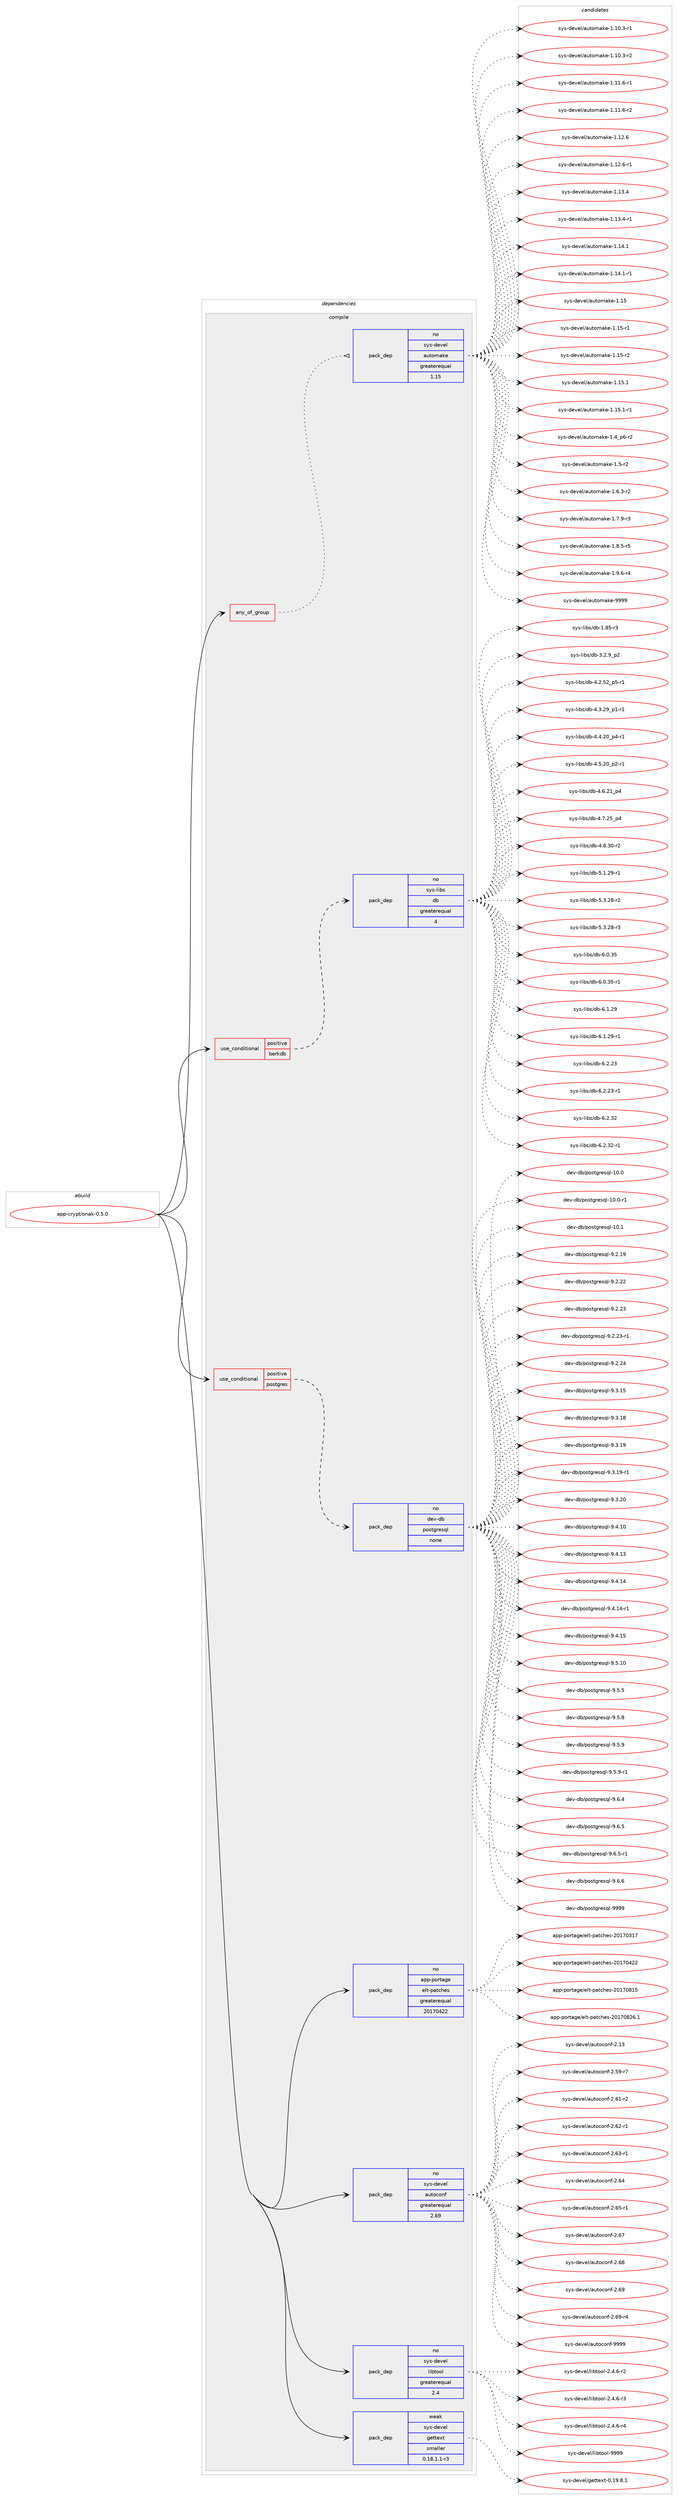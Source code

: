 digraph prolog {

# *************
# Graph options
# *************

newrank=true;
concentrate=true;
compound=true;
graph [rankdir=LR,fontname=Helvetica,fontsize=10,ranksep=1.5];#, ranksep=2.5, nodesep=0.2];
edge  [arrowhead=vee];
node  [fontname=Helvetica,fontsize=10];

# **********
# The ebuild
# **********

subgraph cluster_leftcol {
color=gray;
rank=same;
label=<<i>ebuild</i>>;
id [label="app-crypt/onak-0.5.0", color=red, width=4, href="../app-crypt/onak-0.5.0.svg"];
}

# ****************
# The dependencies
# ****************

subgraph cluster_midcol {
color=gray;
label=<<i>dependencies</i>>;
subgraph cluster_compile {
fillcolor="#eeeeee";
style=filled;
label=<<i>compile</i>>;
subgraph any275 {
dependency13557 [label=<<TABLE BORDER="0" CELLBORDER="1" CELLSPACING="0" CELLPADDING="4"><TR><TD CELLPADDING="10">any_of_group</TD></TR></TABLE>>, shape=none, color=red];subgraph pack9715 {
dependency13558 [label=<<TABLE BORDER="0" CELLBORDER="1" CELLSPACING="0" CELLPADDING="4" WIDTH="220"><TR><TD ROWSPAN="6" CELLPADDING="30">pack_dep</TD></TR><TR><TD WIDTH="110">no</TD></TR><TR><TD>sys-devel</TD></TR><TR><TD>automake</TD></TR><TR><TD>greaterequal</TD></TR><TR><TD>1.15</TD></TR></TABLE>>, shape=none, color=blue];
}
dependency13557:e -> dependency13558:w [weight=20,style="dotted",arrowhead="oinv"];
}
id:e -> dependency13557:w [weight=20,style="solid",arrowhead="vee"];
subgraph cond3563 {
dependency13559 [label=<<TABLE BORDER="0" CELLBORDER="1" CELLSPACING="0" CELLPADDING="4"><TR><TD ROWSPAN="3" CELLPADDING="10">use_conditional</TD></TR><TR><TD>positive</TD></TR><TR><TD>berkdb</TD></TR></TABLE>>, shape=none, color=red];
subgraph pack9716 {
dependency13560 [label=<<TABLE BORDER="0" CELLBORDER="1" CELLSPACING="0" CELLPADDING="4" WIDTH="220"><TR><TD ROWSPAN="6" CELLPADDING="30">pack_dep</TD></TR><TR><TD WIDTH="110">no</TD></TR><TR><TD>sys-libs</TD></TR><TR><TD>db</TD></TR><TR><TD>greaterequal</TD></TR><TR><TD>4</TD></TR></TABLE>>, shape=none, color=blue];
}
dependency13559:e -> dependency13560:w [weight=20,style="dashed",arrowhead="vee"];
}
id:e -> dependency13559:w [weight=20,style="solid",arrowhead="vee"];
subgraph cond3564 {
dependency13561 [label=<<TABLE BORDER="0" CELLBORDER="1" CELLSPACING="0" CELLPADDING="4"><TR><TD ROWSPAN="3" CELLPADDING="10">use_conditional</TD></TR><TR><TD>positive</TD></TR><TR><TD>postgres</TD></TR></TABLE>>, shape=none, color=red];
subgraph pack9717 {
dependency13562 [label=<<TABLE BORDER="0" CELLBORDER="1" CELLSPACING="0" CELLPADDING="4" WIDTH="220"><TR><TD ROWSPAN="6" CELLPADDING="30">pack_dep</TD></TR><TR><TD WIDTH="110">no</TD></TR><TR><TD>dev-db</TD></TR><TR><TD>postgresql</TD></TR><TR><TD>none</TD></TR><TR><TD></TD></TR></TABLE>>, shape=none, color=blue];
}
dependency13561:e -> dependency13562:w [weight=20,style="dashed",arrowhead="vee"];
}
id:e -> dependency13561:w [weight=20,style="solid",arrowhead="vee"];
subgraph pack9718 {
dependency13563 [label=<<TABLE BORDER="0" CELLBORDER="1" CELLSPACING="0" CELLPADDING="4" WIDTH="220"><TR><TD ROWSPAN="6" CELLPADDING="30">pack_dep</TD></TR><TR><TD WIDTH="110">no</TD></TR><TR><TD>app-portage</TD></TR><TR><TD>elt-patches</TD></TR><TR><TD>greaterequal</TD></TR><TR><TD>20170422</TD></TR></TABLE>>, shape=none, color=blue];
}
id:e -> dependency13563:w [weight=20,style="solid",arrowhead="vee"];
subgraph pack9719 {
dependency13564 [label=<<TABLE BORDER="0" CELLBORDER="1" CELLSPACING="0" CELLPADDING="4" WIDTH="220"><TR><TD ROWSPAN="6" CELLPADDING="30">pack_dep</TD></TR><TR><TD WIDTH="110">no</TD></TR><TR><TD>sys-devel</TD></TR><TR><TD>autoconf</TD></TR><TR><TD>greaterequal</TD></TR><TR><TD>2.69</TD></TR></TABLE>>, shape=none, color=blue];
}
id:e -> dependency13564:w [weight=20,style="solid",arrowhead="vee"];
subgraph pack9720 {
dependency13565 [label=<<TABLE BORDER="0" CELLBORDER="1" CELLSPACING="0" CELLPADDING="4" WIDTH="220"><TR><TD ROWSPAN="6" CELLPADDING="30">pack_dep</TD></TR><TR><TD WIDTH="110">no</TD></TR><TR><TD>sys-devel</TD></TR><TR><TD>libtool</TD></TR><TR><TD>greaterequal</TD></TR><TR><TD>2.4</TD></TR></TABLE>>, shape=none, color=blue];
}
id:e -> dependency13565:w [weight=20,style="solid",arrowhead="vee"];
subgraph pack9721 {
dependency13566 [label=<<TABLE BORDER="0" CELLBORDER="1" CELLSPACING="0" CELLPADDING="4" WIDTH="220"><TR><TD ROWSPAN="6" CELLPADDING="30">pack_dep</TD></TR><TR><TD WIDTH="110">weak</TD></TR><TR><TD>sys-devel</TD></TR><TR><TD>gettext</TD></TR><TR><TD>smaller</TD></TR><TR><TD>0.18.1.1-r3</TD></TR></TABLE>>, shape=none, color=blue];
}
id:e -> dependency13566:w [weight=20,style="solid",arrowhead="vee"];
}
subgraph cluster_compileandrun {
fillcolor="#eeeeee";
style=filled;
label=<<i>compile and run</i>>;
}
subgraph cluster_run {
fillcolor="#eeeeee";
style=filled;
label=<<i>run</i>>;
}
}

# **************
# The candidates
# **************

subgraph cluster_choices {
rank=same;
color=gray;
label=<<i>candidates</i>>;

subgraph choice9715 {
color=black;
nodesep=1;
choice11512111545100101118101108479711711611110997107101454946494846514511449 [label="sys-devel/automake-1.10.3-r1", color=red, width=4,href="../sys-devel/automake-1.10.3-r1.svg"];
choice11512111545100101118101108479711711611110997107101454946494846514511450 [label="sys-devel/automake-1.10.3-r2", color=red, width=4,href="../sys-devel/automake-1.10.3-r2.svg"];
choice11512111545100101118101108479711711611110997107101454946494946544511449 [label="sys-devel/automake-1.11.6-r1", color=red, width=4,href="../sys-devel/automake-1.11.6-r1.svg"];
choice11512111545100101118101108479711711611110997107101454946494946544511450 [label="sys-devel/automake-1.11.6-r2", color=red, width=4,href="../sys-devel/automake-1.11.6-r2.svg"];
choice1151211154510010111810110847971171161111099710710145494649504654 [label="sys-devel/automake-1.12.6", color=red, width=4,href="../sys-devel/automake-1.12.6.svg"];
choice11512111545100101118101108479711711611110997107101454946495046544511449 [label="sys-devel/automake-1.12.6-r1", color=red, width=4,href="../sys-devel/automake-1.12.6-r1.svg"];
choice1151211154510010111810110847971171161111099710710145494649514652 [label="sys-devel/automake-1.13.4", color=red, width=4,href="../sys-devel/automake-1.13.4.svg"];
choice11512111545100101118101108479711711611110997107101454946495146524511449 [label="sys-devel/automake-1.13.4-r1", color=red, width=4,href="../sys-devel/automake-1.13.4-r1.svg"];
choice1151211154510010111810110847971171161111099710710145494649524649 [label="sys-devel/automake-1.14.1", color=red, width=4,href="../sys-devel/automake-1.14.1.svg"];
choice11512111545100101118101108479711711611110997107101454946495246494511449 [label="sys-devel/automake-1.14.1-r1", color=red, width=4,href="../sys-devel/automake-1.14.1-r1.svg"];
choice115121115451001011181011084797117116111109971071014549464953 [label="sys-devel/automake-1.15", color=red, width=4,href="../sys-devel/automake-1.15.svg"];
choice1151211154510010111810110847971171161111099710710145494649534511449 [label="sys-devel/automake-1.15-r1", color=red, width=4,href="../sys-devel/automake-1.15-r1.svg"];
choice1151211154510010111810110847971171161111099710710145494649534511450 [label="sys-devel/automake-1.15-r2", color=red, width=4,href="../sys-devel/automake-1.15-r2.svg"];
choice1151211154510010111810110847971171161111099710710145494649534649 [label="sys-devel/automake-1.15.1", color=red, width=4,href="../sys-devel/automake-1.15.1.svg"];
choice11512111545100101118101108479711711611110997107101454946495346494511449 [label="sys-devel/automake-1.15.1-r1", color=red, width=4,href="../sys-devel/automake-1.15.1-r1.svg"];
choice115121115451001011181011084797117116111109971071014549465295112544511450 [label="sys-devel/automake-1.4_p6-r2", color=red, width=4,href="../sys-devel/automake-1.4_p6-r2.svg"];
choice11512111545100101118101108479711711611110997107101454946534511450 [label="sys-devel/automake-1.5-r2", color=red, width=4,href="../sys-devel/automake-1.5-r2.svg"];
choice115121115451001011181011084797117116111109971071014549465446514511450 [label="sys-devel/automake-1.6.3-r2", color=red, width=4,href="../sys-devel/automake-1.6.3-r2.svg"];
choice115121115451001011181011084797117116111109971071014549465546574511451 [label="sys-devel/automake-1.7.9-r3", color=red, width=4,href="../sys-devel/automake-1.7.9-r3.svg"];
choice115121115451001011181011084797117116111109971071014549465646534511453 [label="sys-devel/automake-1.8.5-r5", color=red, width=4,href="../sys-devel/automake-1.8.5-r5.svg"];
choice115121115451001011181011084797117116111109971071014549465746544511452 [label="sys-devel/automake-1.9.6-r4", color=red, width=4,href="../sys-devel/automake-1.9.6-r4.svg"];
choice115121115451001011181011084797117116111109971071014557575757 [label="sys-devel/automake-9999", color=red, width=4,href="../sys-devel/automake-9999.svg"];
dependency13558:e -> choice11512111545100101118101108479711711611110997107101454946494846514511449:w [style=dotted,weight="100"];
dependency13558:e -> choice11512111545100101118101108479711711611110997107101454946494846514511450:w [style=dotted,weight="100"];
dependency13558:e -> choice11512111545100101118101108479711711611110997107101454946494946544511449:w [style=dotted,weight="100"];
dependency13558:e -> choice11512111545100101118101108479711711611110997107101454946494946544511450:w [style=dotted,weight="100"];
dependency13558:e -> choice1151211154510010111810110847971171161111099710710145494649504654:w [style=dotted,weight="100"];
dependency13558:e -> choice11512111545100101118101108479711711611110997107101454946495046544511449:w [style=dotted,weight="100"];
dependency13558:e -> choice1151211154510010111810110847971171161111099710710145494649514652:w [style=dotted,weight="100"];
dependency13558:e -> choice11512111545100101118101108479711711611110997107101454946495146524511449:w [style=dotted,weight="100"];
dependency13558:e -> choice1151211154510010111810110847971171161111099710710145494649524649:w [style=dotted,weight="100"];
dependency13558:e -> choice11512111545100101118101108479711711611110997107101454946495246494511449:w [style=dotted,weight="100"];
dependency13558:e -> choice115121115451001011181011084797117116111109971071014549464953:w [style=dotted,weight="100"];
dependency13558:e -> choice1151211154510010111810110847971171161111099710710145494649534511449:w [style=dotted,weight="100"];
dependency13558:e -> choice1151211154510010111810110847971171161111099710710145494649534511450:w [style=dotted,weight="100"];
dependency13558:e -> choice1151211154510010111810110847971171161111099710710145494649534649:w [style=dotted,weight="100"];
dependency13558:e -> choice11512111545100101118101108479711711611110997107101454946495346494511449:w [style=dotted,weight="100"];
dependency13558:e -> choice115121115451001011181011084797117116111109971071014549465295112544511450:w [style=dotted,weight="100"];
dependency13558:e -> choice11512111545100101118101108479711711611110997107101454946534511450:w [style=dotted,weight="100"];
dependency13558:e -> choice115121115451001011181011084797117116111109971071014549465446514511450:w [style=dotted,weight="100"];
dependency13558:e -> choice115121115451001011181011084797117116111109971071014549465546574511451:w [style=dotted,weight="100"];
dependency13558:e -> choice115121115451001011181011084797117116111109971071014549465646534511453:w [style=dotted,weight="100"];
dependency13558:e -> choice115121115451001011181011084797117116111109971071014549465746544511452:w [style=dotted,weight="100"];
dependency13558:e -> choice115121115451001011181011084797117116111109971071014557575757:w [style=dotted,weight="100"];
}
subgraph choice9716 {
color=black;
nodesep=1;
choice1151211154510810598115471009845494656534511451 [label="sys-libs/db-1.85-r3", color=red, width=4,href="../sys-libs/db-1.85-r3.svg"];
choice115121115451081059811547100984551465046579511250 [label="sys-libs/db-3.2.9_p2", color=red, width=4,href="../sys-libs/db-3.2.9_p2.svg"];
choice115121115451081059811547100984552465046535095112534511449 [label="sys-libs/db-4.2.52_p5-r1", color=red, width=4,href="../sys-libs/db-4.2.52_p5-r1.svg"];
choice115121115451081059811547100984552465146505795112494511449 [label="sys-libs/db-4.3.29_p1-r1", color=red, width=4,href="../sys-libs/db-4.3.29_p1-r1.svg"];
choice115121115451081059811547100984552465246504895112524511449 [label="sys-libs/db-4.4.20_p4-r1", color=red, width=4,href="../sys-libs/db-4.4.20_p4-r1.svg"];
choice115121115451081059811547100984552465346504895112504511449 [label="sys-libs/db-4.5.20_p2-r1", color=red, width=4,href="../sys-libs/db-4.5.20_p2-r1.svg"];
choice11512111545108105981154710098455246544650499511252 [label="sys-libs/db-4.6.21_p4", color=red, width=4,href="../sys-libs/db-4.6.21_p4.svg"];
choice11512111545108105981154710098455246554650539511252 [label="sys-libs/db-4.7.25_p4", color=red, width=4,href="../sys-libs/db-4.7.25_p4.svg"];
choice11512111545108105981154710098455246564651484511450 [label="sys-libs/db-4.8.30-r2", color=red, width=4,href="../sys-libs/db-4.8.30-r2.svg"];
choice11512111545108105981154710098455346494650574511449 [label="sys-libs/db-5.1.29-r1", color=red, width=4,href="../sys-libs/db-5.1.29-r1.svg"];
choice11512111545108105981154710098455346514650564511450 [label="sys-libs/db-5.3.28-r2", color=red, width=4,href="../sys-libs/db-5.3.28-r2.svg"];
choice11512111545108105981154710098455346514650564511451 [label="sys-libs/db-5.3.28-r3", color=red, width=4,href="../sys-libs/db-5.3.28-r3.svg"];
choice1151211154510810598115471009845544648465153 [label="sys-libs/db-6.0.35", color=red, width=4,href="../sys-libs/db-6.0.35.svg"];
choice11512111545108105981154710098455446484651534511449 [label="sys-libs/db-6.0.35-r1", color=red, width=4,href="../sys-libs/db-6.0.35-r1.svg"];
choice1151211154510810598115471009845544649465057 [label="sys-libs/db-6.1.29", color=red, width=4,href="../sys-libs/db-6.1.29.svg"];
choice11512111545108105981154710098455446494650574511449 [label="sys-libs/db-6.1.29-r1", color=red, width=4,href="../sys-libs/db-6.1.29-r1.svg"];
choice1151211154510810598115471009845544650465051 [label="sys-libs/db-6.2.23", color=red, width=4,href="../sys-libs/db-6.2.23.svg"];
choice11512111545108105981154710098455446504650514511449 [label="sys-libs/db-6.2.23-r1", color=red, width=4,href="../sys-libs/db-6.2.23-r1.svg"];
choice1151211154510810598115471009845544650465150 [label="sys-libs/db-6.2.32", color=red, width=4,href="../sys-libs/db-6.2.32.svg"];
choice11512111545108105981154710098455446504651504511449 [label="sys-libs/db-6.2.32-r1", color=red, width=4,href="../sys-libs/db-6.2.32-r1.svg"];
dependency13560:e -> choice1151211154510810598115471009845494656534511451:w [style=dotted,weight="100"];
dependency13560:e -> choice115121115451081059811547100984551465046579511250:w [style=dotted,weight="100"];
dependency13560:e -> choice115121115451081059811547100984552465046535095112534511449:w [style=dotted,weight="100"];
dependency13560:e -> choice115121115451081059811547100984552465146505795112494511449:w [style=dotted,weight="100"];
dependency13560:e -> choice115121115451081059811547100984552465246504895112524511449:w [style=dotted,weight="100"];
dependency13560:e -> choice115121115451081059811547100984552465346504895112504511449:w [style=dotted,weight="100"];
dependency13560:e -> choice11512111545108105981154710098455246544650499511252:w [style=dotted,weight="100"];
dependency13560:e -> choice11512111545108105981154710098455246554650539511252:w [style=dotted,weight="100"];
dependency13560:e -> choice11512111545108105981154710098455246564651484511450:w [style=dotted,weight="100"];
dependency13560:e -> choice11512111545108105981154710098455346494650574511449:w [style=dotted,weight="100"];
dependency13560:e -> choice11512111545108105981154710098455346514650564511450:w [style=dotted,weight="100"];
dependency13560:e -> choice11512111545108105981154710098455346514650564511451:w [style=dotted,weight="100"];
dependency13560:e -> choice1151211154510810598115471009845544648465153:w [style=dotted,weight="100"];
dependency13560:e -> choice11512111545108105981154710098455446484651534511449:w [style=dotted,weight="100"];
dependency13560:e -> choice1151211154510810598115471009845544649465057:w [style=dotted,weight="100"];
dependency13560:e -> choice11512111545108105981154710098455446494650574511449:w [style=dotted,weight="100"];
dependency13560:e -> choice1151211154510810598115471009845544650465051:w [style=dotted,weight="100"];
dependency13560:e -> choice11512111545108105981154710098455446504650514511449:w [style=dotted,weight="100"];
dependency13560:e -> choice1151211154510810598115471009845544650465150:w [style=dotted,weight="100"];
dependency13560:e -> choice11512111545108105981154710098455446504651504511449:w [style=dotted,weight="100"];
}
subgraph choice9717 {
color=black;
nodesep=1;
choice1001011184510098471121111151161031141011151131084549484648 [label="dev-db/postgresql-10.0", color=red, width=4,href="../dev-db/postgresql-10.0.svg"];
choice10010111845100984711211111511610311410111511310845494846484511449 [label="dev-db/postgresql-10.0-r1", color=red, width=4,href="../dev-db/postgresql-10.0-r1.svg"];
choice1001011184510098471121111151161031141011151131084549484649 [label="dev-db/postgresql-10.1", color=red, width=4,href="../dev-db/postgresql-10.1.svg"];
choice10010111845100984711211111511610311410111511310845574650464957 [label="dev-db/postgresql-9.2.19", color=red, width=4,href="../dev-db/postgresql-9.2.19.svg"];
choice10010111845100984711211111511610311410111511310845574650465050 [label="dev-db/postgresql-9.2.22", color=red, width=4,href="../dev-db/postgresql-9.2.22.svg"];
choice10010111845100984711211111511610311410111511310845574650465051 [label="dev-db/postgresql-9.2.23", color=red, width=4,href="../dev-db/postgresql-9.2.23.svg"];
choice100101118451009847112111115116103114101115113108455746504650514511449 [label="dev-db/postgresql-9.2.23-r1", color=red, width=4,href="../dev-db/postgresql-9.2.23-r1.svg"];
choice10010111845100984711211111511610311410111511310845574650465052 [label="dev-db/postgresql-9.2.24", color=red, width=4,href="../dev-db/postgresql-9.2.24.svg"];
choice10010111845100984711211111511610311410111511310845574651464953 [label="dev-db/postgresql-9.3.15", color=red, width=4,href="../dev-db/postgresql-9.3.15.svg"];
choice10010111845100984711211111511610311410111511310845574651464956 [label="dev-db/postgresql-9.3.18", color=red, width=4,href="../dev-db/postgresql-9.3.18.svg"];
choice10010111845100984711211111511610311410111511310845574651464957 [label="dev-db/postgresql-9.3.19", color=red, width=4,href="../dev-db/postgresql-9.3.19.svg"];
choice100101118451009847112111115116103114101115113108455746514649574511449 [label="dev-db/postgresql-9.3.19-r1", color=red, width=4,href="../dev-db/postgresql-9.3.19-r1.svg"];
choice10010111845100984711211111511610311410111511310845574651465048 [label="dev-db/postgresql-9.3.20", color=red, width=4,href="../dev-db/postgresql-9.3.20.svg"];
choice10010111845100984711211111511610311410111511310845574652464948 [label="dev-db/postgresql-9.4.10", color=red, width=4,href="../dev-db/postgresql-9.4.10.svg"];
choice10010111845100984711211111511610311410111511310845574652464951 [label="dev-db/postgresql-9.4.13", color=red, width=4,href="../dev-db/postgresql-9.4.13.svg"];
choice10010111845100984711211111511610311410111511310845574652464952 [label="dev-db/postgresql-9.4.14", color=red, width=4,href="../dev-db/postgresql-9.4.14.svg"];
choice100101118451009847112111115116103114101115113108455746524649524511449 [label="dev-db/postgresql-9.4.14-r1", color=red, width=4,href="../dev-db/postgresql-9.4.14-r1.svg"];
choice10010111845100984711211111511610311410111511310845574652464953 [label="dev-db/postgresql-9.4.15", color=red, width=4,href="../dev-db/postgresql-9.4.15.svg"];
choice10010111845100984711211111511610311410111511310845574653464948 [label="dev-db/postgresql-9.5.10", color=red, width=4,href="../dev-db/postgresql-9.5.10.svg"];
choice100101118451009847112111115116103114101115113108455746534653 [label="dev-db/postgresql-9.5.5", color=red, width=4,href="../dev-db/postgresql-9.5.5.svg"];
choice100101118451009847112111115116103114101115113108455746534656 [label="dev-db/postgresql-9.5.8", color=red, width=4,href="../dev-db/postgresql-9.5.8.svg"];
choice100101118451009847112111115116103114101115113108455746534657 [label="dev-db/postgresql-9.5.9", color=red, width=4,href="../dev-db/postgresql-9.5.9.svg"];
choice1001011184510098471121111151161031141011151131084557465346574511449 [label="dev-db/postgresql-9.5.9-r1", color=red, width=4,href="../dev-db/postgresql-9.5.9-r1.svg"];
choice100101118451009847112111115116103114101115113108455746544652 [label="dev-db/postgresql-9.6.4", color=red, width=4,href="../dev-db/postgresql-9.6.4.svg"];
choice100101118451009847112111115116103114101115113108455746544653 [label="dev-db/postgresql-9.6.5", color=red, width=4,href="../dev-db/postgresql-9.6.5.svg"];
choice1001011184510098471121111151161031141011151131084557465446534511449 [label="dev-db/postgresql-9.6.5-r1", color=red, width=4,href="../dev-db/postgresql-9.6.5-r1.svg"];
choice100101118451009847112111115116103114101115113108455746544654 [label="dev-db/postgresql-9.6.6", color=red, width=4,href="../dev-db/postgresql-9.6.6.svg"];
choice1001011184510098471121111151161031141011151131084557575757 [label="dev-db/postgresql-9999", color=red, width=4,href="../dev-db/postgresql-9999.svg"];
dependency13562:e -> choice1001011184510098471121111151161031141011151131084549484648:w [style=dotted,weight="100"];
dependency13562:e -> choice10010111845100984711211111511610311410111511310845494846484511449:w [style=dotted,weight="100"];
dependency13562:e -> choice1001011184510098471121111151161031141011151131084549484649:w [style=dotted,weight="100"];
dependency13562:e -> choice10010111845100984711211111511610311410111511310845574650464957:w [style=dotted,weight="100"];
dependency13562:e -> choice10010111845100984711211111511610311410111511310845574650465050:w [style=dotted,weight="100"];
dependency13562:e -> choice10010111845100984711211111511610311410111511310845574650465051:w [style=dotted,weight="100"];
dependency13562:e -> choice100101118451009847112111115116103114101115113108455746504650514511449:w [style=dotted,weight="100"];
dependency13562:e -> choice10010111845100984711211111511610311410111511310845574650465052:w [style=dotted,weight="100"];
dependency13562:e -> choice10010111845100984711211111511610311410111511310845574651464953:w [style=dotted,weight="100"];
dependency13562:e -> choice10010111845100984711211111511610311410111511310845574651464956:w [style=dotted,weight="100"];
dependency13562:e -> choice10010111845100984711211111511610311410111511310845574651464957:w [style=dotted,weight="100"];
dependency13562:e -> choice100101118451009847112111115116103114101115113108455746514649574511449:w [style=dotted,weight="100"];
dependency13562:e -> choice10010111845100984711211111511610311410111511310845574651465048:w [style=dotted,weight="100"];
dependency13562:e -> choice10010111845100984711211111511610311410111511310845574652464948:w [style=dotted,weight="100"];
dependency13562:e -> choice10010111845100984711211111511610311410111511310845574652464951:w [style=dotted,weight="100"];
dependency13562:e -> choice10010111845100984711211111511610311410111511310845574652464952:w [style=dotted,weight="100"];
dependency13562:e -> choice100101118451009847112111115116103114101115113108455746524649524511449:w [style=dotted,weight="100"];
dependency13562:e -> choice10010111845100984711211111511610311410111511310845574652464953:w [style=dotted,weight="100"];
dependency13562:e -> choice10010111845100984711211111511610311410111511310845574653464948:w [style=dotted,weight="100"];
dependency13562:e -> choice100101118451009847112111115116103114101115113108455746534653:w [style=dotted,weight="100"];
dependency13562:e -> choice100101118451009847112111115116103114101115113108455746534656:w [style=dotted,weight="100"];
dependency13562:e -> choice100101118451009847112111115116103114101115113108455746534657:w [style=dotted,weight="100"];
dependency13562:e -> choice1001011184510098471121111151161031141011151131084557465346574511449:w [style=dotted,weight="100"];
dependency13562:e -> choice100101118451009847112111115116103114101115113108455746544652:w [style=dotted,weight="100"];
dependency13562:e -> choice100101118451009847112111115116103114101115113108455746544653:w [style=dotted,weight="100"];
dependency13562:e -> choice1001011184510098471121111151161031141011151131084557465446534511449:w [style=dotted,weight="100"];
dependency13562:e -> choice100101118451009847112111115116103114101115113108455746544654:w [style=dotted,weight="100"];
dependency13562:e -> choice1001011184510098471121111151161031141011151131084557575757:w [style=dotted,weight="100"];
}
subgraph choice9718 {
color=black;
nodesep=1;
choice97112112451121111141169710310147101108116451129711699104101115455048495548514955 [label="app-portage/elt-patches-20170317", color=red, width=4,href="../app-portage/elt-patches-20170317.svg"];
choice97112112451121111141169710310147101108116451129711699104101115455048495548525050 [label="app-portage/elt-patches-20170422", color=red, width=4,href="../app-portage/elt-patches-20170422.svg"];
choice97112112451121111141169710310147101108116451129711699104101115455048495548564953 [label="app-portage/elt-patches-20170815", color=red, width=4,href="../app-portage/elt-patches-20170815.svg"];
choice971121124511211111411697103101471011081164511297116991041011154550484955485650544649 [label="app-portage/elt-patches-20170826.1", color=red, width=4,href="../app-portage/elt-patches-20170826.1.svg"];
dependency13563:e -> choice97112112451121111141169710310147101108116451129711699104101115455048495548514955:w [style=dotted,weight="100"];
dependency13563:e -> choice97112112451121111141169710310147101108116451129711699104101115455048495548525050:w [style=dotted,weight="100"];
dependency13563:e -> choice97112112451121111141169710310147101108116451129711699104101115455048495548564953:w [style=dotted,weight="100"];
dependency13563:e -> choice971121124511211111411697103101471011081164511297116991041011154550484955485650544649:w [style=dotted,weight="100"];
}
subgraph choice9719 {
color=black;
nodesep=1;
choice115121115451001011181011084797117116111991111101024550464951 [label="sys-devel/autoconf-2.13", color=red, width=4,href="../sys-devel/autoconf-2.13.svg"];
choice1151211154510010111810110847971171161119911111010245504653574511455 [label="sys-devel/autoconf-2.59-r7", color=red, width=4,href="../sys-devel/autoconf-2.59-r7.svg"];
choice1151211154510010111810110847971171161119911111010245504654494511450 [label="sys-devel/autoconf-2.61-r2", color=red, width=4,href="../sys-devel/autoconf-2.61-r2.svg"];
choice1151211154510010111810110847971171161119911111010245504654504511449 [label="sys-devel/autoconf-2.62-r1", color=red, width=4,href="../sys-devel/autoconf-2.62-r1.svg"];
choice1151211154510010111810110847971171161119911111010245504654514511449 [label="sys-devel/autoconf-2.63-r1", color=red, width=4,href="../sys-devel/autoconf-2.63-r1.svg"];
choice115121115451001011181011084797117116111991111101024550465452 [label="sys-devel/autoconf-2.64", color=red, width=4,href="../sys-devel/autoconf-2.64.svg"];
choice1151211154510010111810110847971171161119911111010245504654534511449 [label="sys-devel/autoconf-2.65-r1", color=red, width=4,href="../sys-devel/autoconf-2.65-r1.svg"];
choice115121115451001011181011084797117116111991111101024550465455 [label="sys-devel/autoconf-2.67", color=red, width=4,href="../sys-devel/autoconf-2.67.svg"];
choice115121115451001011181011084797117116111991111101024550465456 [label="sys-devel/autoconf-2.68", color=red, width=4,href="../sys-devel/autoconf-2.68.svg"];
choice115121115451001011181011084797117116111991111101024550465457 [label="sys-devel/autoconf-2.69", color=red, width=4,href="../sys-devel/autoconf-2.69.svg"];
choice1151211154510010111810110847971171161119911111010245504654574511452 [label="sys-devel/autoconf-2.69-r4", color=red, width=4,href="../sys-devel/autoconf-2.69-r4.svg"];
choice115121115451001011181011084797117116111991111101024557575757 [label="sys-devel/autoconf-9999", color=red, width=4,href="../sys-devel/autoconf-9999.svg"];
dependency13564:e -> choice115121115451001011181011084797117116111991111101024550464951:w [style=dotted,weight="100"];
dependency13564:e -> choice1151211154510010111810110847971171161119911111010245504653574511455:w [style=dotted,weight="100"];
dependency13564:e -> choice1151211154510010111810110847971171161119911111010245504654494511450:w [style=dotted,weight="100"];
dependency13564:e -> choice1151211154510010111810110847971171161119911111010245504654504511449:w [style=dotted,weight="100"];
dependency13564:e -> choice1151211154510010111810110847971171161119911111010245504654514511449:w [style=dotted,weight="100"];
dependency13564:e -> choice115121115451001011181011084797117116111991111101024550465452:w [style=dotted,weight="100"];
dependency13564:e -> choice1151211154510010111810110847971171161119911111010245504654534511449:w [style=dotted,weight="100"];
dependency13564:e -> choice115121115451001011181011084797117116111991111101024550465455:w [style=dotted,weight="100"];
dependency13564:e -> choice115121115451001011181011084797117116111991111101024550465456:w [style=dotted,weight="100"];
dependency13564:e -> choice115121115451001011181011084797117116111991111101024550465457:w [style=dotted,weight="100"];
dependency13564:e -> choice1151211154510010111810110847971171161119911111010245504654574511452:w [style=dotted,weight="100"];
dependency13564:e -> choice115121115451001011181011084797117116111991111101024557575757:w [style=dotted,weight="100"];
}
subgraph choice9720 {
color=black;
nodesep=1;
choice1151211154510010111810110847108105981161111111084550465246544511450 [label="sys-devel/libtool-2.4.6-r2", color=red, width=4,href="../sys-devel/libtool-2.4.6-r2.svg"];
choice1151211154510010111810110847108105981161111111084550465246544511451 [label="sys-devel/libtool-2.4.6-r3", color=red, width=4,href="../sys-devel/libtool-2.4.6-r3.svg"];
choice1151211154510010111810110847108105981161111111084550465246544511452 [label="sys-devel/libtool-2.4.6-r4", color=red, width=4,href="../sys-devel/libtool-2.4.6-r4.svg"];
choice1151211154510010111810110847108105981161111111084557575757 [label="sys-devel/libtool-9999", color=red, width=4,href="../sys-devel/libtool-9999.svg"];
dependency13565:e -> choice1151211154510010111810110847108105981161111111084550465246544511450:w [style=dotted,weight="100"];
dependency13565:e -> choice1151211154510010111810110847108105981161111111084550465246544511451:w [style=dotted,weight="100"];
dependency13565:e -> choice1151211154510010111810110847108105981161111111084550465246544511452:w [style=dotted,weight="100"];
dependency13565:e -> choice1151211154510010111810110847108105981161111111084557575757:w [style=dotted,weight="100"];
}
subgraph choice9721 {
color=black;
nodesep=1;
choice1151211154510010111810110847103101116116101120116454846495746564649 [label="sys-devel/gettext-0.19.8.1", color=red, width=4,href="../sys-devel/gettext-0.19.8.1.svg"];
dependency13566:e -> choice1151211154510010111810110847103101116116101120116454846495746564649:w [style=dotted,weight="100"];
}
}

}
